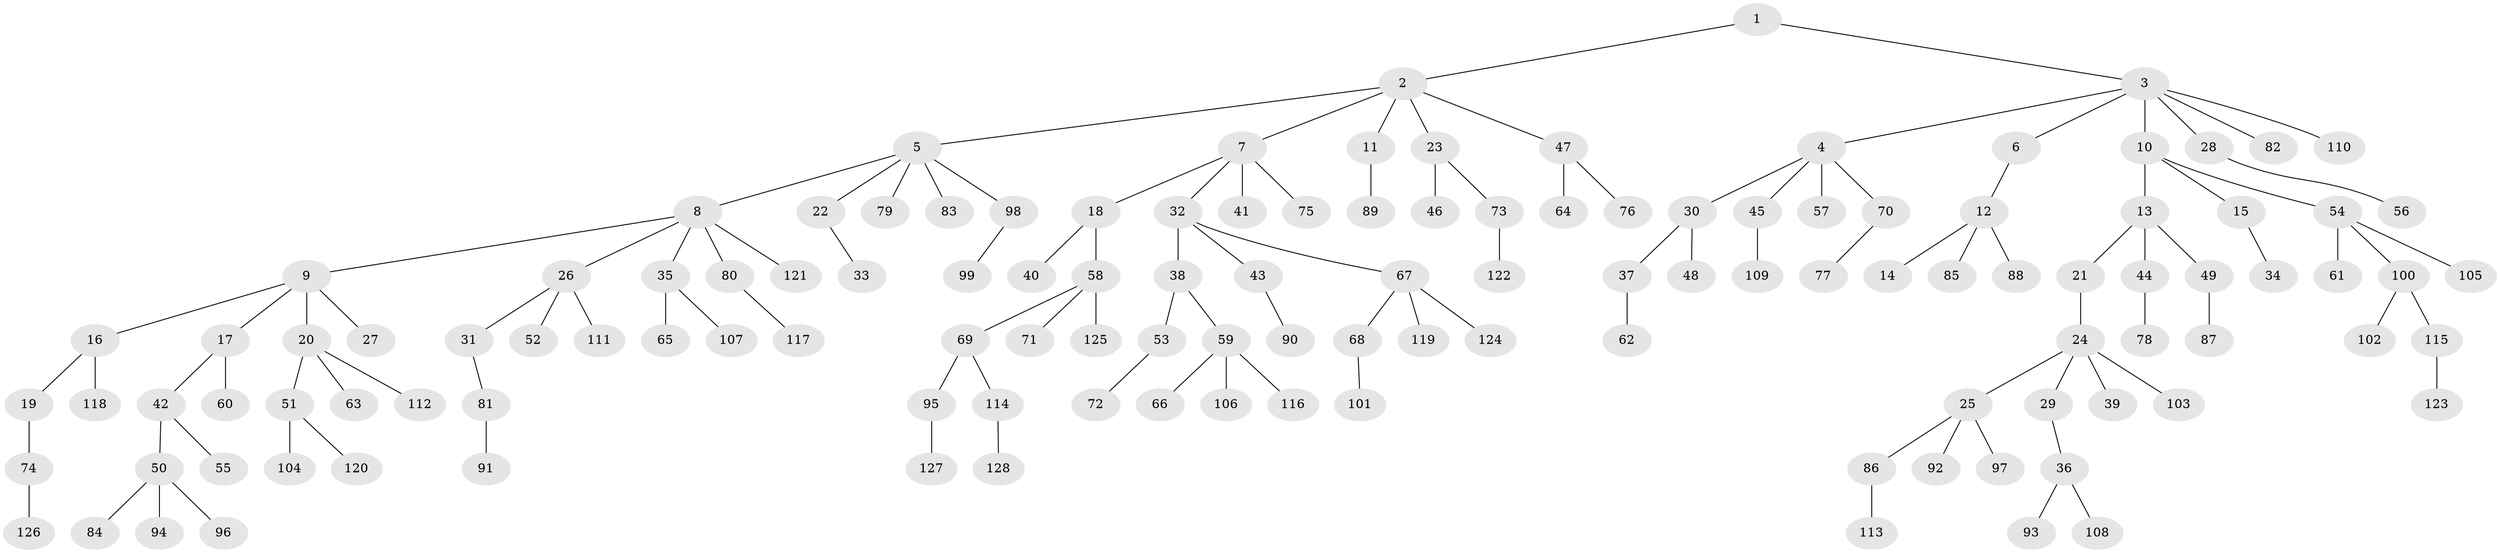 // Generated by graph-tools (version 1.1) at 2025/50/03/09/25 03:50:23]
// undirected, 128 vertices, 127 edges
graph export_dot {
graph [start="1"]
  node [color=gray90,style=filled];
  1;
  2;
  3;
  4;
  5;
  6;
  7;
  8;
  9;
  10;
  11;
  12;
  13;
  14;
  15;
  16;
  17;
  18;
  19;
  20;
  21;
  22;
  23;
  24;
  25;
  26;
  27;
  28;
  29;
  30;
  31;
  32;
  33;
  34;
  35;
  36;
  37;
  38;
  39;
  40;
  41;
  42;
  43;
  44;
  45;
  46;
  47;
  48;
  49;
  50;
  51;
  52;
  53;
  54;
  55;
  56;
  57;
  58;
  59;
  60;
  61;
  62;
  63;
  64;
  65;
  66;
  67;
  68;
  69;
  70;
  71;
  72;
  73;
  74;
  75;
  76;
  77;
  78;
  79;
  80;
  81;
  82;
  83;
  84;
  85;
  86;
  87;
  88;
  89;
  90;
  91;
  92;
  93;
  94;
  95;
  96;
  97;
  98;
  99;
  100;
  101;
  102;
  103;
  104;
  105;
  106;
  107;
  108;
  109;
  110;
  111;
  112;
  113;
  114;
  115;
  116;
  117;
  118;
  119;
  120;
  121;
  122;
  123;
  124;
  125;
  126;
  127;
  128;
  1 -- 2;
  1 -- 3;
  2 -- 5;
  2 -- 7;
  2 -- 11;
  2 -- 23;
  2 -- 47;
  3 -- 4;
  3 -- 6;
  3 -- 10;
  3 -- 28;
  3 -- 82;
  3 -- 110;
  4 -- 30;
  4 -- 45;
  4 -- 57;
  4 -- 70;
  5 -- 8;
  5 -- 22;
  5 -- 79;
  5 -- 83;
  5 -- 98;
  6 -- 12;
  7 -- 18;
  7 -- 32;
  7 -- 41;
  7 -- 75;
  8 -- 9;
  8 -- 26;
  8 -- 35;
  8 -- 80;
  8 -- 121;
  9 -- 16;
  9 -- 17;
  9 -- 20;
  9 -- 27;
  10 -- 13;
  10 -- 15;
  10 -- 54;
  11 -- 89;
  12 -- 14;
  12 -- 85;
  12 -- 88;
  13 -- 21;
  13 -- 44;
  13 -- 49;
  15 -- 34;
  16 -- 19;
  16 -- 118;
  17 -- 42;
  17 -- 60;
  18 -- 40;
  18 -- 58;
  19 -- 74;
  20 -- 51;
  20 -- 63;
  20 -- 112;
  21 -- 24;
  22 -- 33;
  23 -- 46;
  23 -- 73;
  24 -- 25;
  24 -- 29;
  24 -- 39;
  24 -- 103;
  25 -- 86;
  25 -- 92;
  25 -- 97;
  26 -- 31;
  26 -- 52;
  26 -- 111;
  28 -- 56;
  29 -- 36;
  30 -- 37;
  30 -- 48;
  31 -- 81;
  32 -- 38;
  32 -- 43;
  32 -- 67;
  35 -- 65;
  35 -- 107;
  36 -- 93;
  36 -- 108;
  37 -- 62;
  38 -- 53;
  38 -- 59;
  42 -- 50;
  42 -- 55;
  43 -- 90;
  44 -- 78;
  45 -- 109;
  47 -- 64;
  47 -- 76;
  49 -- 87;
  50 -- 84;
  50 -- 94;
  50 -- 96;
  51 -- 104;
  51 -- 120;
  53 -- 72;
  54 -- 61;
  54 -- 100;
  54 -- 105;
  58 -- 69;
  58 -- 71;
  58 -- 125;
  59 -- 66;
  59 -- 106;
  59 -- 116;
  67 -- 68;
  67 -- 119;
  67 -- 124;
  68 -- 101;
  69 -- 95;
  69 -- 114;
  70 -- 77;
  73 -- 122;
  74 -- 126;
  80 -- 117;
  81 -- 91;
  86 -- 113;
  95 -- 127;
  98 -- 99;
  100 -- 102;
  100 -- 115;
  114 -- 128;
  115 -- 123;
}
